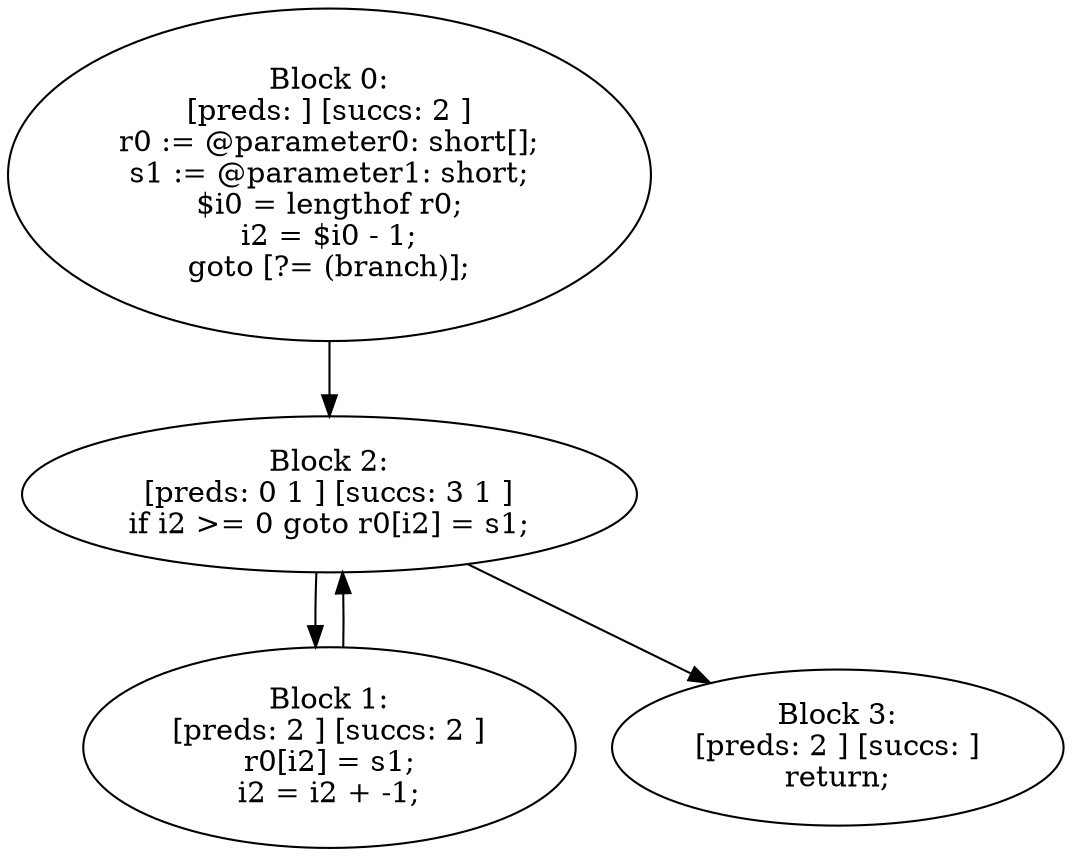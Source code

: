 digraph "unitGraph" {
    "Block 0:
[preds: ] [succs: 2 ]
r0 := @parameter0: short[];
s1 := @parameter1: short;
$i0 = lengthof r0;
i2 = $i0 - 1;
goto [?= (branch)];
"
    "Block 1:
[preds: 2 ] [succs: 2 ]
r0[i2] = s1;
i2 = i2 + -1;
"
    "Block 2:
[preds: 0 1 ] [succs: 3 1 ]
if i2 >= 0 goto r0[i2] = s1;
"
    "Block 3:
[preds: 2 ] [succs: ]
return;
"
    "Block 0:
[preds: ] [succs: 2 ]
r0 := @parameter0: short[];
s1 := @parameter1: short;
$i0 = lengthof r0;
i2 = $i0 - 1;
goto [?= (branch)];
"->"Block 2:
[preds: 0 1 ] [succs: 3 1 ]
if i2 >= 0 goto r0[i2] = s1;
";
    "Block 1:
[preds: 2 ] [succs: 2 ]
r0[i2] = s1;
i2 = i2 + -1;
"->"Block 2:
[preds: 0 1 ] [succs: 3 1 ]
if i2 >= 0 goto r0[i2] = s1;
";
    "Block 2:
[preds: 0 1 ] [succs: 3 1 ]
if i2 >= 0 goto r0[i2] = s1;
"->"Block 3:
[preds: 2 ] [succs: ]
return;
";
    "Block 2:
[preds: 0 1 ] [succs: 3 1 ]
if i2 >= 0 goto r0[i2] = s1;
"->"Block 1:
[preds: 2 ] [succs: 2 ]
r0[i2] = s1;
i2 = i2 + -1;
";
}
